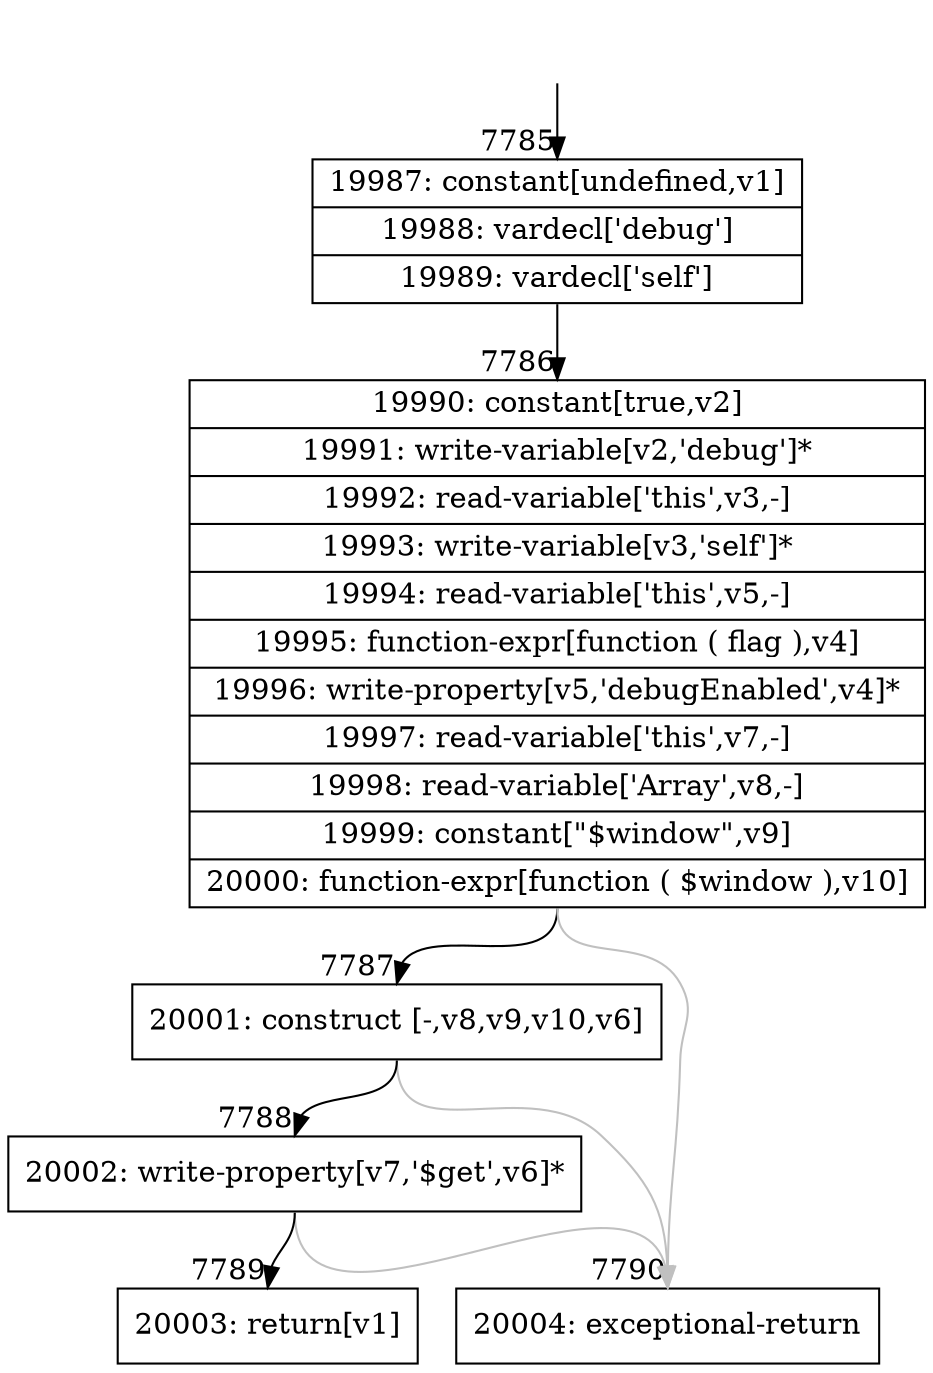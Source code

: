 digraph {
rankdir="TD"
BB_entry570[shape=none,label=""];
BB_entry570 -> BB7785 [tailport=s, headport=n, headlabel="    7785"]
BB7785 [shape=record label="{19987: constant[undefined,v1]|19988: vardecl['debug']|19989: vardecl['self']}" ] 
BB7785 -> BB7786 [tailport=s, headport=n, headlabel="      7786"]
BB7786 [shape=record label="{19990: constant[true,v2]|19991: write-variable[v2,'debug']*|19992: read-variable['this',v3,-]|19993: write-variable[v3,'self']*|19994: read-variable['this',v5,-]|19995: function-expr[function ( flag ),v4]|19996: write-property[v5,'debugEnabled',v4]*|19997: read-variable['this',v7,-]|19998: read-variable['Array',v8,-]|19999: constant[\"$window\",v9]|20000: function-expr[function ( $window ),v10]}" ] 
BB7786 -> BB7787 [tailport=s, headport=n, headlabel="      7787"]
BB7786 -> BB7790 [tailport=s, headport=n, color=gray, headlabel="      7790"]
BB7787 [shape=record label="{20001: construct [-,v8,v9,v10,v6]}" ] 
BB7787 -> BB7788 [tailport=s, headport=n, headlabel="      7788"]
BB7787 -> BB7790 [tailport=s, headport=n, color=gray]
BB7788 [shape=record label="{20002: write-property[v7,'$get',v6]*}" ] 
BB7788 -> BB7789 [tailport=s, headport=n, headlabel="      7789"]
BB7788 -> BB7790 [tailport=s, headport=n, color=gray]
BB7789 [shape=record label="{20003: return[v1]}" ] 
BB7790 [shape=record label="{20004: exceptional-return}" ] 
//#$~ 12339
}
